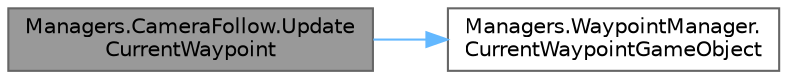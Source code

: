 digraph "Managers.CameraFollow.UpdateCurrentWaypoint"
{
 // LATEX_PDF_SIZE
  bgcolor="transparent";
  edge [fontname=Helvetica,fontsize=10,labelfontname=Helvetica,labelfontsize=10];
  node [fontname=Helvetica,fontsize=10,shape=box,height=0.2,width=0.4];
  rankdir="LR";
  Node1 [label="Managers.CameraFollow.Update\lCurrentWaypoint",height=0.2,width=0.4,color="gray40", fillcolor="grey60", style="filled", fontcolor="black",tooltip="Updates the waypoint to the new waypoint when previous waypoint is reached."];
  Node1 -> Node2 [color="steelblue1",style="solid"];
  Node2 [label="Managers.WaypointManager.\lCurrentWaypointGameObject",height=0.2,width=0.4,color="grey40", fillcolor="white", style="filled",URL="$class_managers_1_1_waypoint_manager.html#af8d9b9b7fca66b44b07b7b8ed0d0274e",tooltip=" "];
}
